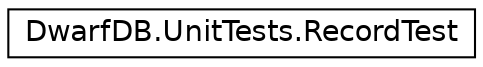 digraph "Graphical Class Hierarchy"
{
  edge [fontname="Helvetica",fontsize="14",labelfontname="Helvetica",labelfontsize="14"];
  node [fontname="Helvetica",fontsize="14",shape=record];
  rankdir="LR";
  Node1 [label="DwarfDB.UnitTests.RecordTest",height=0.2,width=0.4,color="black", fillcolor="white", style="filled",URL="$da/d8c/class_dwarf_d_b_1_1_unit_tests_1_1_record_test.html"];
}
